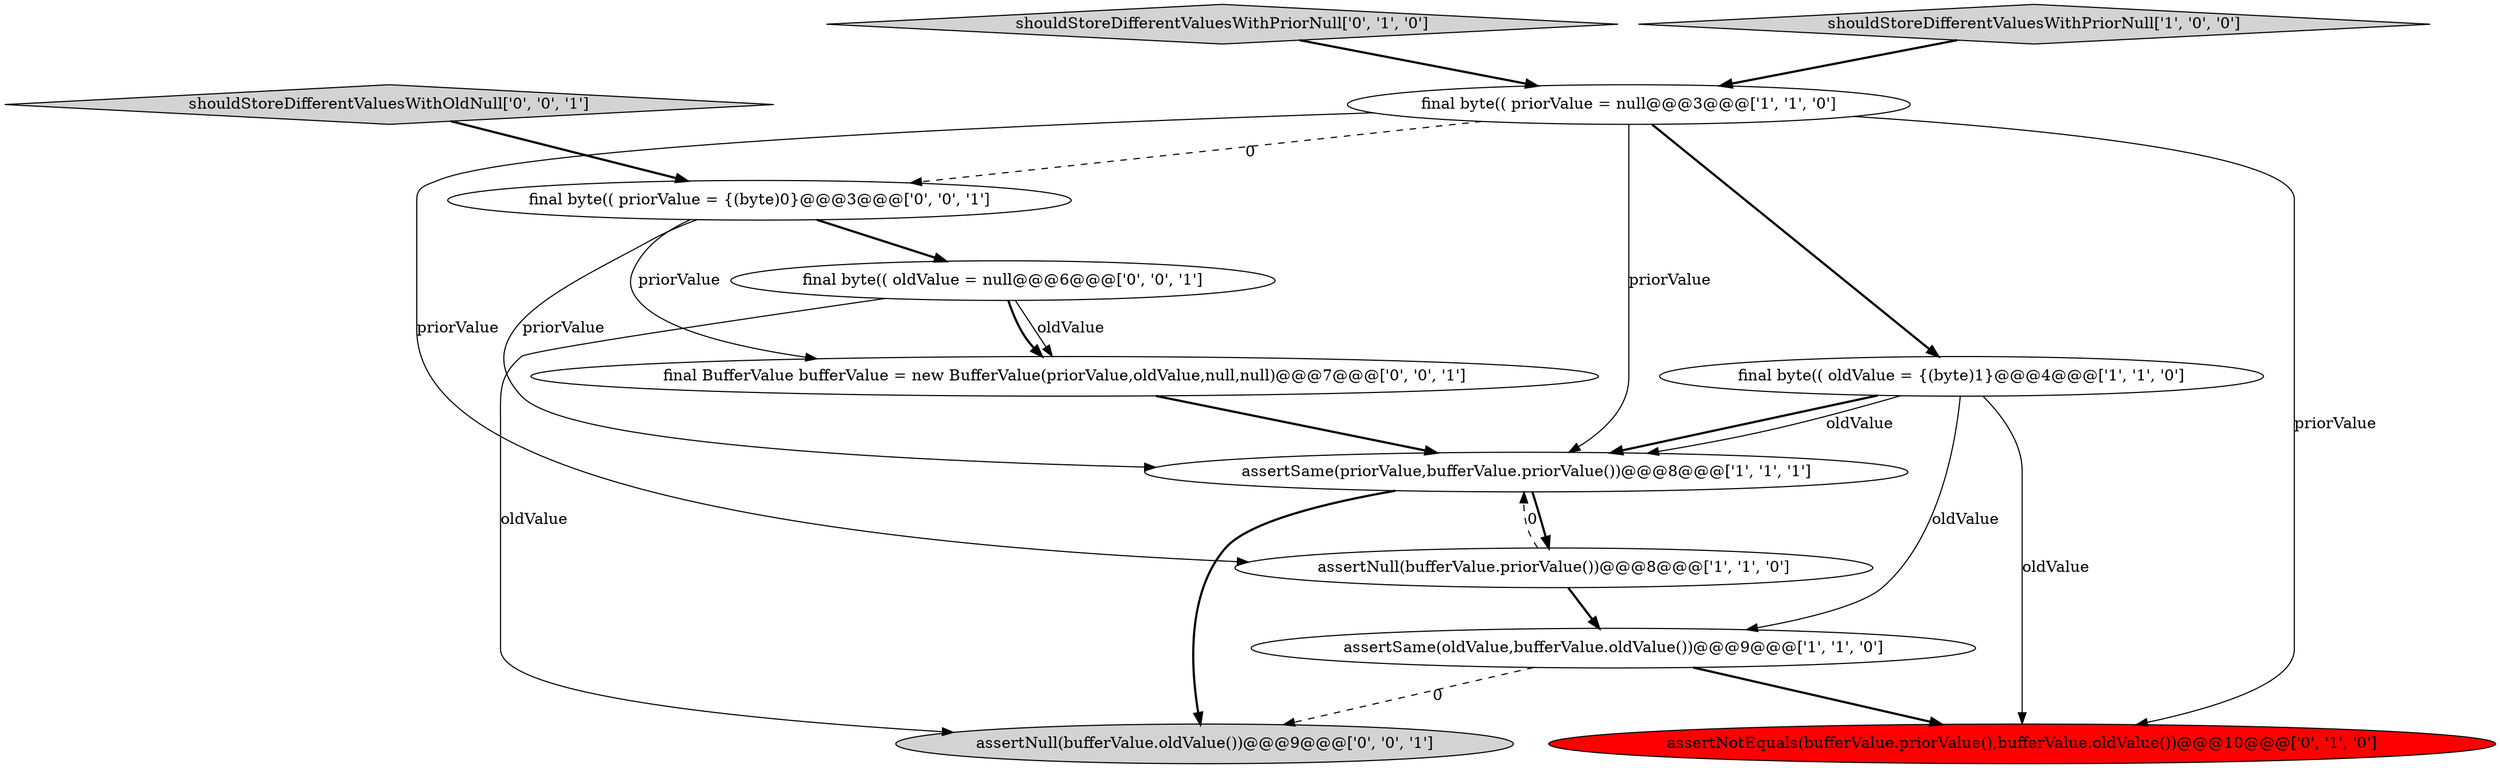 digraph {
9 [style = filled, label = "shouldStoreDifferentValuesWithOldNull['0', '0', '1']", fillcolor = lightgray, shape = diamond image = "AAA0AAABBB3BBB"];
5 [style = filled, label = "assertSame(oldValue,bufferValue.oldValue())@@@9@@@['1', '1', '0']", fillcolor = white, shape = ellipse image = "AAA0AAABBB1BBB"];
0 [style = filled, label = "final byte(( oldValue = {(byte)1}@@@4@@@['1', '1', '0']", fillcolor = white, shape = ellipse image = "AAA0AAABBB1BBB"];
8 [style = filled, label = "final BufferValue bufferValue = new BufferValue(priorValue,oldValue,null,null)@@@7@@@['0', '0', '1']", fillcolor = white, shape = ellipse image = "AAA0AAABBB3BBB"];
10 [style = filled, label = "final byte(( priorValue = {(byte)0}@@@3@@@['0', '0', '1']", fillcolor = white, shape = ellipse image = "AAA0AAABBB3BBB"];
11 [style = filled, label = "final byte(( oldValue = null@@@6@@@['0', '0', '1']", fillcolor = white, shape = ellipse image = "AAA0AAABBB3BBB"];
6 [style = filled, label = "shouldStoreDifferentValuesWithPriorNull['0', '1', '0']", fillcolor = lightgray, shape = diamond image = "AAA0AAABBB2BBB"];
3 [style = filled, label = "assertNull(bufferValue.priorValue())@@@8@@@['1', '1', '0']", fillcolor = white, shape = ellipse image = "AAA0AAABBB1BBB"];
12 [style = filled, label = "assertNull(bufferValue.oldValue())@@@9@@@['0', '0', '1']", fillcolor = lightgray, shape = ellipse image = "AAA0AAABBB3BBB"];
1 [style = filled, label = "shouldStoreDifferentValuesWithPriorNull['1', '0', '0']", fillcolor = lightgray, shape = diamond image = "AAA0AAABBB1BBB"];
7 [style = filled, label = "assertNotEquals(bufferValue.priorValue(),bufferValue.oldValue())@@@10@@@['0', '1', '0']", fillcolor = red, shape = ellipse image = "AAA1AAABBB2BBB"];
4 [style = filled, label = "final byte(( priorValue = null@@@3@@@['1', '1', '0']", fillcolor = white, shape = ellipse image = "AAA0AAABBB1BBB"];
2 [style = filled, label = "assertSame(priorValue,bufferValue.priorValue())@@@8@@@['1', '1', '1']", fillcolor = white, shape = ellipse image = "AAA0AAABBB1BBB"];
1->4 [style = bold, label=""];
3->2 [style = dashed, label="0"];
5->12 [style = dashed, label="0"];
2->3 [style = bold, label=""];
0->2 [style = bold, label=""];
11->12 [style = solid, label="oldValue"];
10->2 [style = solid, label="priorValue"];
9->10 [style = bold, label=""];
4->7 [style = solid, label="priorValue"];
11->8 [style = solid, label="oldValue"];
2->12 [style = bold, label=""];
4->0 [style = bold, label=""];
4->2 [style = solid, label="priorValue"];
6->4 [style = bold, label=""];
3->5 [style = bold, label=""];
0->5 [style = solid, label="oldValue"];
4->3 [style = solid, label="priorValue"];
8->2 [style = bold, label=""];
0->7 [style = solid, label="oldValue"];
10->8 [style = solid, label="priorValue"];
5->7 [style = bold, label=""];
11->8 [style = bold, label=""];
0->2 [style = solid, label="oldValue"];
4->10 [style = dashed, label="0"];
10->11 [style = bold, label=""];
}
